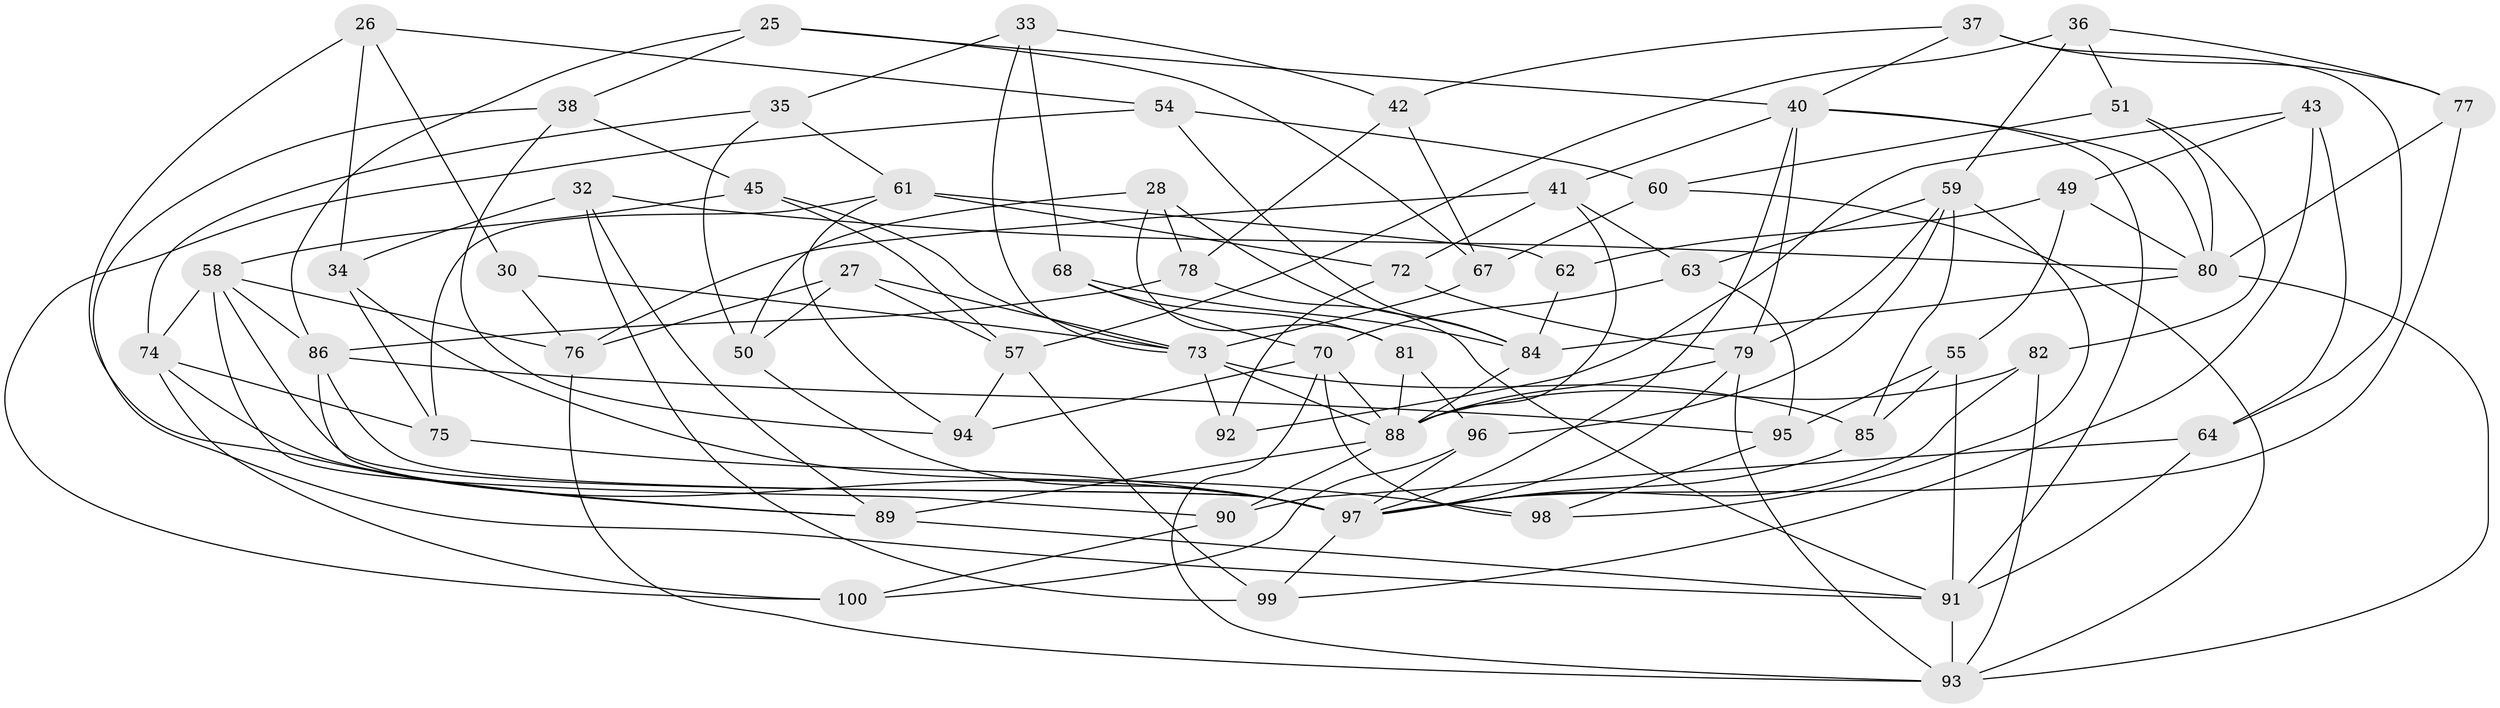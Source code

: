 // original degree distribution, {4: 1.0}
// Generated by graph-tools (version 1.1) at 2025/03/03/04/25 22:03:44]
// undirected, 60 vertices, 142 edges
graph export_dot {
graph [start="1"]
  node [color=gray90,style=filled];
  25;
  26;
  27;
  28;
  30;
  32;
  33;
  34;
  35;
  36;
  37;
  38;
  40 [super="+14+19"];
  41 [super="+31"];
  42;
  43;
  45;
  49;
  50;
  51;
  54;
  55;
  57 [super="+22"];
  58 [super="+20+47"];
  59 [super="+16"];
  60;
  61 [super="+13"];
  62;
  63;
  64;
  67;
  68;
  70 [super="+48"];
  72 [super="+53"];
  73 [super="+1+44+69"];
  74 [super="+71"];
  75;
  76 [super="+29"];
  77;
  78;
  79 [super="+17"];
  80 [super="+11"];
  81;
  82;
  84 [super="+46"];
  85 [super="+56"];
  86 [super="+23"];
  88 [super="+2+7+83"];
  89 [super="+87"];
  90;
  91 [super="+4+6"];
  92;
  93 [super="+66"];
  94;
  95;
  96;
  97 [super="+15+65+24"];
  98;
  99 [super="+52"];
  100;
  25 -- 38;
  25 -- 67;
  25 -- 86;
  25 -- 40;
  26 -- 34;
  26 -- 54;
  26 -- 97;
  26 -- 30;
  27 -- 57;
  27 -- 50;
  27 -- 76;
  27 -- 73;
  28 -- 78;
  28 -- 84;
  28 -- 81;
  28 -- 50;
  30 -- 76 [weight=2];
  30 -- 73;
  32 -- 34;
  32 -- 99;
  32 -- 80;
  32 -- 89;
  33 -- 42;
  33 -- 35;
  33 -- 68;
  33 -- 73;
  34 -- 75;
  34 -- 98;
  35 -- 74;
  35 -- 50;
  35 -- 61;
  36 -- 51;
  36 -- 77;
  36 -- 57;
  36 -- 59;
  37 -- 42;
  37 -- 77;
  37 -- 64;
  37 -- 40;
  38 -- 94;
  38 -- 45;
  38 -- 91;
  40 -- 80;
  40 -- 41;
  40 -- 91;
  40 -- 79 [weight=2];
  40 -- 97;
  41 -- 88;
  41 -- 72 [weight=2];
  41 -- 76;
  41 -- 63;
  42 -- 67;
  42 -- 78;
  43 -- 99;
  43 -- 92;
  43 -- 49;
  43 -- 64;
  45 -- 57;
  45 -- 73;
  45 -- 58;
  49 -- 62;
  49 -- 55;
  49 -- 80;
  50 -- 97;
  51 -- 82;
  51 -- 60;
  51 -- 80;
  54 -- 60;
  54 -- 100;
  54 -- 84;
  55 -- 91;
  55 -- 85;
  55 -- 95;
  57 -- 94;
  57 -- 99 [weight=2];
  58 -- 97 [weight=2];
  58 -- 76;
  58 -- 90;
  58 -- 74 [weight=2];
  58 -- 86;
  59 -- 96;
  59 -- 79;
  59 -- 98;
  59 -- 85;
  59 -- 63;
  60 -- 67;
  60 -- 93;
  61 -- 62 [weight=2];
  61 -- 94;
  61 -- 72;
  61 -- 75;
  62 -- 84;
  63 -- 95;
  63 -- 70;
  64 -- 90;
  64 -- 91;
  67 -- 73;
  68 -- 70;
  68 -- 81;
  68 -- 84;
  70 -- 88 [weight=3];
  70 -- 94;
  70 -- 98;
  70 -- 93;
  72 -- 92 [weight=2];
  72 -- 79;
  73 -- 92;
  73 -- 85 [weight=3];
  73 -- 88;
  74 -- 100;
  74 -- 75;
  74 -- 89;
  75 -- 97;
  76 -- 93;
  77 -- 80;
  77 -- 97;
  78 -- 91;
  78 -- 86;
  79 -- 88 [weight=2];
  79 -- 93;
  79 -- 97;
  80 -- 84 [weight=2];
  80 -- 93;
  81 -- 96;
  81 -- 88;
  82 -- 93;
  82 -- 97;
  82 -- 88;
  84 -- 88 [weight=2];
  85 -- 97;
  86 -- 95;
  86 -- 97;
  86 -- 89;
  88 -- 90;
  88 -- 89 [weight=2];
  89 -- 91;
  90 -- 100;
  91 -- 93 [weight=2];
  95 -- 98;
  96 -- 100;
  96 -- 97;
  97 -- 99 [weight=2];
}
